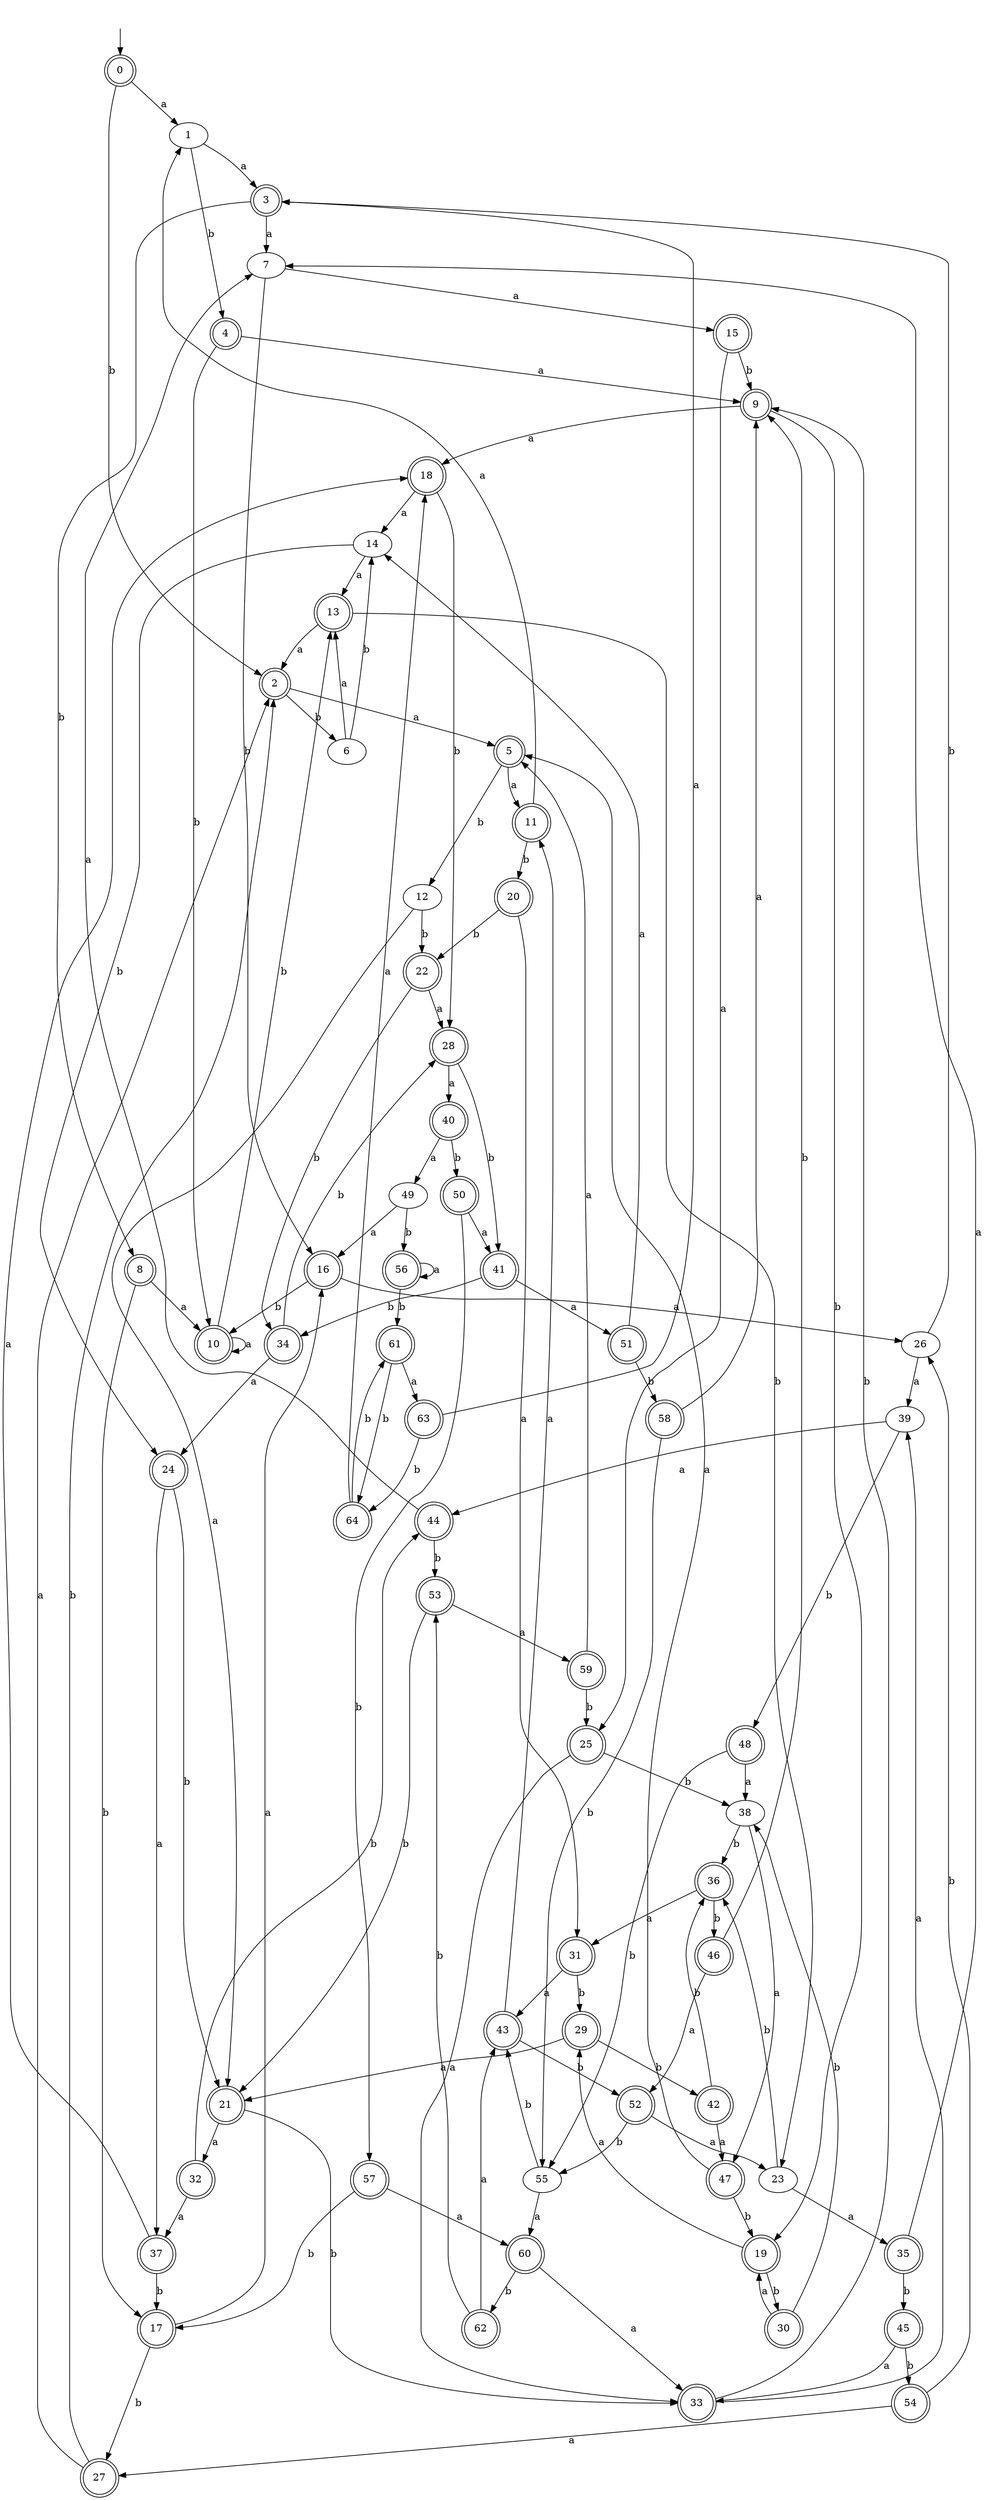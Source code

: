 digraph RandomDFA {
  __start0 [label="", shape=none];
  __start0 -> 0 [label=""];
  0 [shape=circle] [shape=doublecircle]
  0 -> 1 [label="a"]
  0 -> 2 [label="b"]
  1
  1 -> 3 [label="a"]
  1 -> 4 [label="b"]
  2 [shape=doublecircle]
  2 -> 5 [label="a"]
  2 -> 6 [label="b"]
  3 [shape=doublecircle]
  3 -> 7 [label="a"]
  3 -> 8 [label="b"]
  4 [shape=doublecircle]
  4 -> 9 [label="a"]
  4 -> 10 [label="b"]
  5 [shape=doublecircle]
  5 -> 11 [label="a"]
  5 -> 12 [label="b"]
  6
  6 -> 13 [label="a"]
  6 -> 14 [label="b"]
  7
  7 -> 15 [label="a"]
  7 -> 16 [label="b"]
  8 [shape=doublecircle]
  8 -> 10 [label="a"]
  8 -> 17 [label="b"]
  9 [shape=doublecircle]
  9 -> 18 [label="a"]
  9 -> 19 [label="b"]
  10 [shape=doublecircle]
  10 -> 10 [label="a"]
  10 -> 13 [label="b"]
  11 [shape=doublecircle]
  11 -> 1 [label="a"]
  11 -> 20 [label="b"]
  12
  12 -> 21 [label="a"]
  12 -> 22 [label="b"]
  13 [shape=doublecircle]
  13 -> 2 [label="a"]
  13 -> 23 [label="b"]
  14
  14 -> 13 [label="a"]
  14 -> 24 [label="b"]
  15 [shape=doublecircle]
  15 -> 25 [label="a"]
  15 -> 9 [label="b"]
  16 [shape=doublecircle]
  16 -> 26 [label="a"]
  16 -> 10 [label="b"]
  17 [shape=doublecircle]
  17 -> 16 [label="a"]
  17 -> 27 [label="b"]
  18 [shape=doublecircle]
  18 -> 14 [label="a"]
  18 -> 28 [label="b"]
  19 [shape=doublecircle]
  19 -> 29 [label="a"]
  19 -> 30 [label="b"]
  20 [shape=doublecircle]
  20 -> 31 [label="a"]
  20 -> 22 [label="b"]
  21 [shape=doublecircle]
  21 -> 32 [label="a"]
  21 -> 33 [label="b"]
  22 [shape=doublecircle]
  22 -> 28 [label="a"]
  22 -> 34 [label="b"]
  23
  23 -> 35 [label="a"]
  23 -> 36 [label="b"]
  24 [shape=doublecircle]
  24 -> 37 [label="a"]
  24 -> 21 [label="b"]
  25 [shape=doublecircle]
  25 -> 33 [label="a"]
  25 -> 38 [label="b"]
  26
  26 -> 39 [label="a"]
  26 -> 3 [label="b"]
  27 [shape=doublecircle]
  27 -> 2 [label="a"]
  27 -> 2 [label="b"]
  28 [shape=doublecircle]
  28 -> 40 [label="a"]
  28 -> 41 [label="b"]
  29 [shape=doublecircle]
  29 -> 21 [label="a"]
  29 -> 42 [label="b"]
  30 [shape=doublecircle]
  30 -> 19 [label="a"]
  30 -> 38 [label="b"]
  31 [shape=doublecircle]
  31 -> 43 [label="a"]
  31 -> 29 [label="b"]
  32 [shape=doublecircle]
  32 -> 37 [label="a"]
  32 -> 44 [label="b"]
  33 [shape=doublecircle]
  33 -> 39 [label="a"]
  33 -> 9 [label="b"]
  34 [shape=doublecircle]
  34 -> 24 [label="a"]
  34 -> 28 [label="b"]
  35 [shape=doublecircle]
  35 -> 7 [label="a"]
  35 -> 45 [label="b"]
  36 [shape=doublecircle]
  36 -> 31 [label="a"]
  36 -> 46 [label="b"]
  37 [shape=doublecircle]
  37 -> 18 [label="a"]
  37 -> 17 [label="b"]
  38
  38 -> 47 [label="a"]
  38 -> 36 [label="b"]
  39
  39 -> 44 [label="a"]
  39 -> 48 [label="b"]
  40 [shape=doublecircle]
  40 -> 49 [label="a"]
  40 -> 50 [label="b"]
  41 [shape=doublecircle]
  41 -> 51 [label="a"]
  41 -> 34 [label="b"]
  42 [shape=doublecircle]
  42 -> 47 [label="a"]
  42 -> 36 [label="b"]
  43 [shape=doublecircle]
  43 -> 11 [label="a"]
  43 -> 52 [label="b"]
  44 [shape=doublecircle]
  44 -> 7 [label="a"]
  44 -> 53 [label="b"]
  45 [shape=doublecircle]
  45 -> 33 [label="a"]
  45 -> 54 [label="b"]
  46 [shape=doublecircle]
  46 -> 52 [label="a"]
  46 -> 9 [label="b"]
  47 [shape=doublecircle]
  47 -> 5 [label="a"]
  47 -> 19 [label="b"]
  48 [shape=doublecircle]
  48 -> 38 [label="a"]
  48 -> 55 [label="b"]
  49
  49 -> 16 [label="a"]
  49 -> 56 [label="b"]
  50 [shape=doublecircle]
  50 -> 41 [label="a"]
  50 -> 57 [label="b"]
  51 [shape=doublecircle]
  51 -> 14 [label="a"]
  51 -> 58 [label="b"]
  52 [shape=doublecircle]
  52 -> 23 [label="a"]
  52 -> 55 [label="b"]
  53 [shape=doublecircle]
  53 -> 59 [label="a"]
  53 -> 21 [label="b"]
  54 [shape=doublecircle]
  54 -> 27 [label="a"]
  54 -> 26 [label="b"]
  55
  55 -> 60 [label="a"]
  55 -> 43 [label="b"]
  56 [shape=doublecircle]
  56 -> 56 [label="a"]
  56 -> 61 [label="b"]
  57 [shape=doublecircle]
  57 -> 60 [label="a"]
  57 -> 17 [label="b"]
  58 [shape=doublecircle]
  58 -> 9 [label="a"]
  58 -> 55 [label="b"]
  59 [shape=doublecircle]
  59 -> 5 [label="a"]
  59 -> 25 [label="b"]
  60 [shape=doublecircle]
  60 -> 33 [label="a"]
  60 -> 62 [label="b"]
  61 [shape=doublecircle]
  61 -> 63 [label="a"]
  61 -> 64 [label="b"]
  62 [shape=doublecircle]
  62 -> 43 [label="a"]
  62 -> 53 [label="b"]
  63 [shape=doublecircle]
  63 -> 3 [label="a"]
  63 -> 64 [label="b"]
  64 [shape=doublecircle]
  64 -> 18 [label="a"]
  64 -> 61 [label="b"]
}
